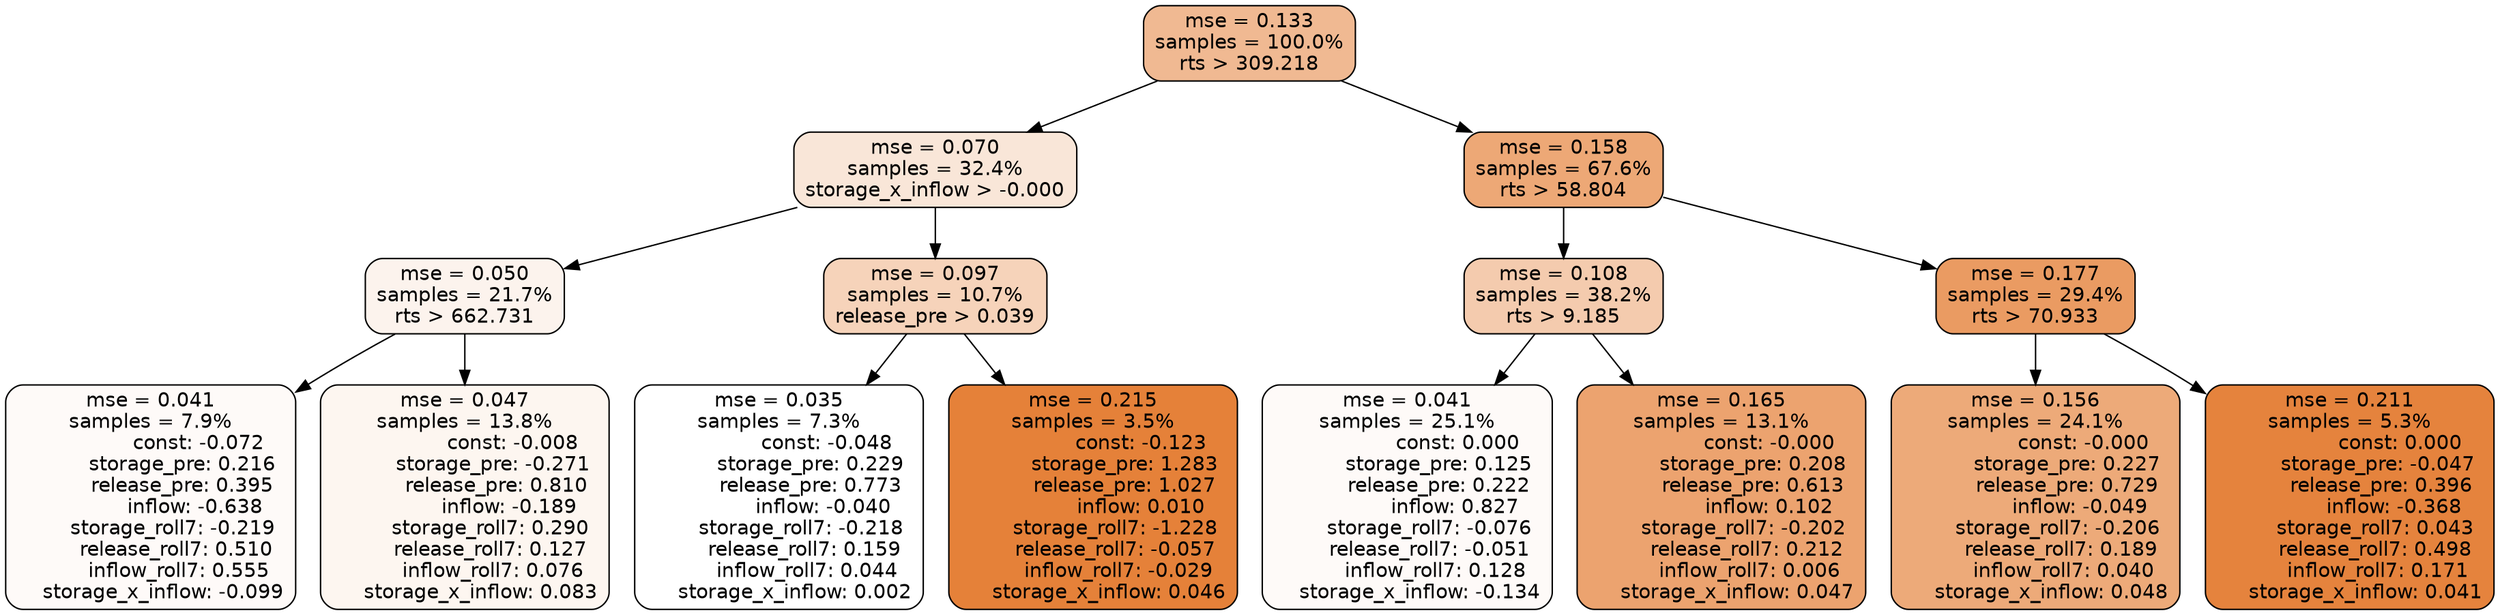 digraph tree {
node [shape=rectangle, style="filled, rounded", color="black", fontname=helvetica] ;
edge [fontname=helvetica] ;
	"0" [label="mse = 0.133
samples = 100.0%
rts > 309.218", fillcolor="#f0b992"]
	"8" [label="mse = 0.070
samples = 32.4%
storage_x_inflow > -0.000", fillcolor="#f9e6d8"]
	"1" [label="mse = 0.158
samples = 67.6%
rts > 58.804", fillcolor="#eda876"]
	"9" [label="mse = 0.050
samples = 21.7%
rts > 662.731", fillcolor="#fcf3ed"]
	"12" [label="mse = 0.097
samples = 10.7%
release_pre > 0.039", fillcolor="#f6d3ba"]
	"2" [label="mse = 0.108
samples = 38.2%
rts > 9.185", fillcolor="#f4cbae"]
	"5" [label="mse = 0.177
samples = 29.4%
rts > 70.933", fillcolor="#ea9b62"]
	"10" [label="mse = 0.041
samples = 7.9%
               const: -0.072
          storage_pre: 0.216
          release_pre: 0.395
              inflow: -0.638
       storage_roll7: -0.219
        release_roll7: 0.510
         inflow_roll7: 0.555
    storage_x_inflow: -0.099", fillcolor="#fefaf8"]
	"11" [label="mse = 0.047
samples = 13.8%
               const: -0.008
         storage_pre: -0.271
          release_pre: 0.810
              inflow: -0.189
        storage_roll7: 0.290
        release_roll7: 0.127
         inflow_roll7: 0.076
     storage_x_inflow: 0.083", fillcolor="#fdf6f0"]
	"13" [label="mse = 0.035
samples = 7.3%
               const: -0.048
          storage_pre: 0.229
          release_pre: 0.773
              inflow: -0.040
       storage_roll7: -0.218
        release_roll7: 0.159
         inflow_roll7: 0.044
     storage_x_inflow: 0.002", fillcolor="#ffffff"]
	"14" [label="mse = 0.215
samples = 3.5%
               const: -0.123
          storage_pre: 1.283
          release_pre: 1.027
               inflow: 0.010
       storage_roll7: -1.228
       release_roll7: -0.057
        inflow_roll7: -0.029
     storage_x_inflow: 0.046", fillcolor="#e58139"]
	"3" [label="mse = 0.041
samples = 25.1%
                const: 0.000
          storage_pre: 0.125
          release_pre: 0.222
               inflow: 0.827
       storage_roll7: -0.076
       release_roll7: -0.051
         inflow_roll7: 0.128
    storage_x_inflow: -0.134", fillcolor="#fefaf8"]
	"4" [label="mse = 0.165
samples = 13.1%
               const: -0.000
          storage_pre: 0.208
          release_pre: 0.613
               inflow: 0.102
       storage_roll7: -0.202
        release_roll7: 0.212
         inflow_roll7: 0.006
     storage_x_inflow: 0.047", fillcolor="#eca36f"]
	"7" [label="mse = 0.156
samples = 24.1%
               const: -0.000
          storage_pre: 0.227
          release_pre: 0.729
              inflow: -0.049
       storage_roll7: -0.206
        release_roll7: 0.189
         inflow_roll7: 0.040
     storage_x_inflow: 0.048", fillcolor="#edaa79"]
	"6" [label="mse = 0.211
samples = 5.3%
                const: 0.000
         storage_pre: -0.047
          release_pre: 0.396
              inflow: -0.368
        storage_roll7: 0.043
        release_roll7: 0.498
         inflow_roll7: 0.171
     storage_x_inflow: 0.041", fillcolor="#e5833d"]

	"0" -> "1"
	"0" -> "8"
	"8" -> "9"
	"8" -> "12"
	"1" -> "2"
	"1" -> "5"
	"9" -> "10"
	"9" -> "11"
	"12" -> "13"
	"12" -> "14"
	"2" -> "3"
	"2" -> "4"
	"5" -> "6"
	"5" -> "7"
}